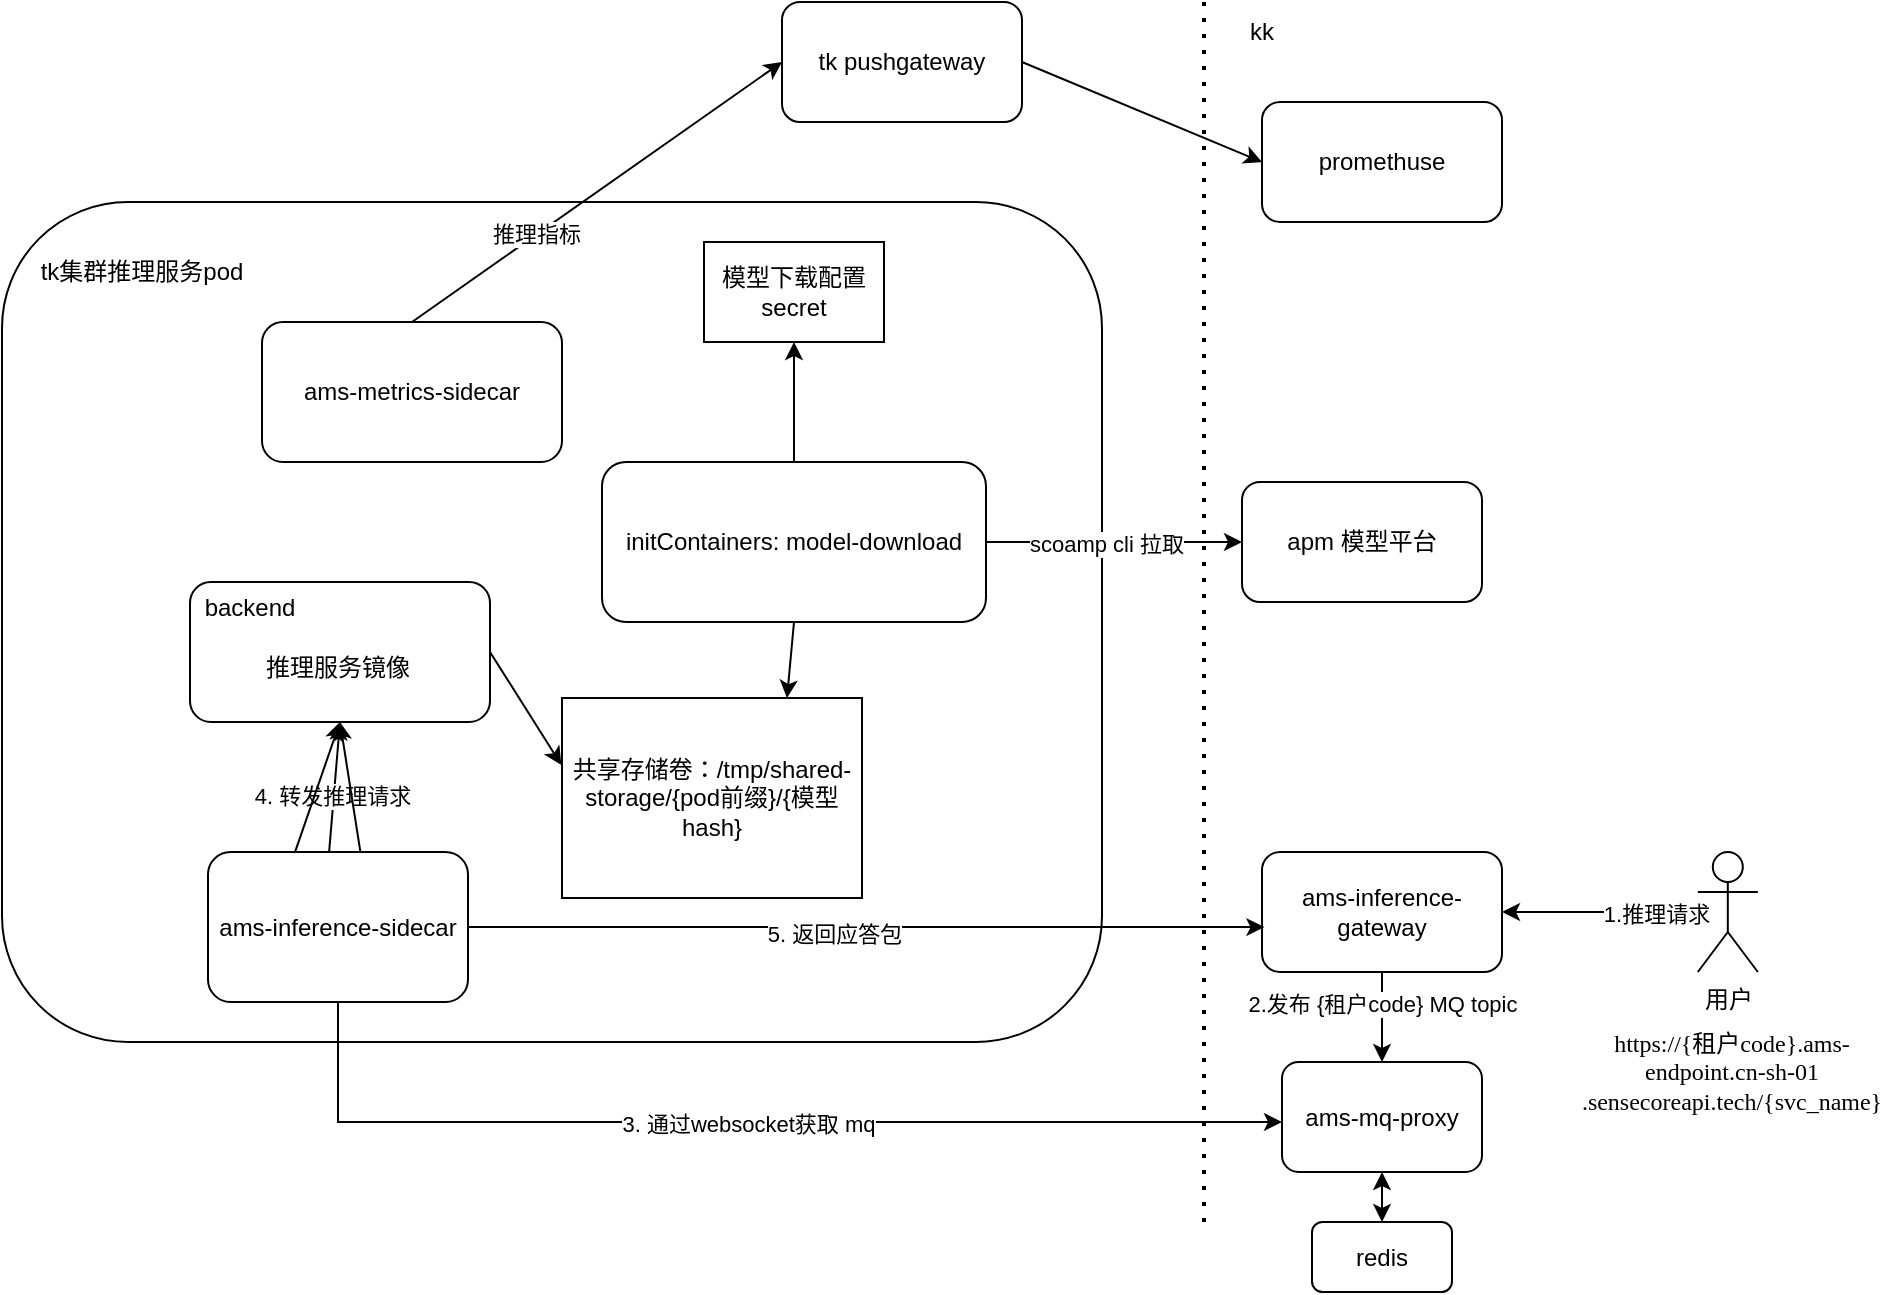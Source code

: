 <mxfile version="22.1.11" type="github">
  <diagram name="第 1 页" id="HNJt-ctz2EsQI-Ii_CAY">
    <mxGraphModel dx="830" dy="1726" grid="1" gridSize="10" guides="1" tooltips="1" connect="1" arrows="1" fold="1" page="1" pageScale="1" pageWidth="827" pageHeight="1169" math="0" shadow="0">
      <root>
        <mxCell id="0" />
        <mxCell id="1" parent="0" />
        <mxCell id="orjeHicMK5c4CxGKX0hl-10" value="" style="rounded=1;whiteSpace=wrap;html=1;" vertex="1" parent="1">
          <mxGeometry x="10" y="60" width="550" height="420" as="geometry" />
        </mxCell>
        <mxCell id="orjeHicMK5c4CxGKX0hl-26" style="edgeStyle=orthogonalEdgeStyle;rounded=0;orthogonalLoop=1;jettySize=auto;html=1;exitX=0.5;exitY=0;exitDx=0;exitDy=0;entryX=0.5;entryY=1;entryDx=0;entryDy=0;" edge="1" parent="1" source="orjeHicMK5c4CxGKX0hl-6" target="orjeHicMK5c4CxGKX0hl-25">
          <mxGeometry relative="1" as="geometry" />
        </mxCell>
        <mxCell id="orjeHicMK5c4CxGKX0hl-6" value="initContainers: model-download" style="rounded=1;whiteSpace=wrap;html=1;" vertex="1" parent="1">
          <mxGeometry x="310" y="190" width="192" height="80" as="geometry" />
        </mxCell>
        <mxCell id="orjeHicMK5c4CxGKX0hl-11" value="ams-metrics-sidecar" style="rounded=1;whiteSpace=wrap;html=1;" vertex="1" parent="1">
          <mxGeometry x="140" y="120" width="150" height="70" as="geometry" />
        </mxCell>
        <mxCell id="orjeHicMK5c4CxGKX0hl-14" value="" style="rounded=1;whiteSpace=wrap;html=1;" vertex="1" parent="1">
          <mxGeometry x="104" y="250" width="150" height="70" as="geometry" />
        </mxCell>
        <mxCell id="orjeHicMK5c4CxGKX0hl-17" value="ams-inference-sidecar" style="rounded=1;whiteSpace=wrap;html=1;" vertex="1" parent="1">
          <mxGeometry x="113" y="385" width="130" height="75" as="geometry" />
        </mxCell>
        <mxCell id="orjeHicMK5c4CxGKX0hl-18" value="tk集群推理服务pod" style="text;html=1;strokeColor=none;fillColor=none;align=center;verticalAlign=middle;whiteSpace=wrap;rounded=0;" vertex="1" parent="1">
          <mxGeometry x="20" y="80" width="120" height="30" as="geometry" />
        </mxCell>
        <mxCell id="orjeHicMK5c4CxGKX0hl-19" value="backend" style="text;html=1;strokeColor=none;fillColor=none;align=center;verticalAlign=middle;whiteSpace=wrap;rounded=0;" vertex="1" parent="1">
          <mxGeometry x="104" y="248" width="60" height="30" as="geometry" />
        </mxCell>
        <mxCell id="orjeHicMK5c4CxGKX0hl-20" value="推理服务镜像" style="text;html=1;strokeColor=none;fillColor=none;align=center;verticalAlign=middle;whiteSpace=wrap;rounded=0;" vertex="1" parent="1">
          <mxGeometry x="138" y="278" width="80" height="30" as="geometry" />
        </mxCell>
        <mxCell id="orjeHicMK5c4CxGKX0hl-21" value="apm 模型平台" style="rounded=1;whiteSpace=wrap;html=1;" vertex="1" parent="1">
          <mxGeometry x="630" y="200" width="120" height="60" as="geometry" />
        </mxCell>
        <mxCell id="orjeHicMK5c4CxGKX0hl-22" value="" style="endArrow=classic;html=1;rounded=0;exitX=1;exitY=0.5;exitDx=0;exitDy=0;entryX=0;entryY=0.5;entryDx=0;entryDy=0;" edge="1" parent="1" source="orjeHicMK5c4CxGKX0hl-6" target="orjeHicMK5c4CxGKX0hl-21">
          <mxGeometry width="50" height="50" relative="1" as="geometry">
            <mxPoint x="482.0" y="220" as="sourcePoint" />
            <mxPoint x="720" y="100" as="targetPoint" />
          </mxGeometry>
        </mxCell>
        <mxCell id="orjeHicMK5c4CxGKX0hl-23" value="scoamp cli 拉取" style="edgeLabel;html=1;align=center;verticalAlign=middle;resizable=0;points=[];" vertex="1" connectable="0" parent="orjeHicMK5c4CxGKX0hl-22">
          <mxGeometry x="-0.07" y="-1" relative="1" as="geometry">
            <mxPoint as="offset" />
          </mxGeometry>
        </mxCell>
        <mxCell id="orjeHicMK5c4CxGKX0hl-24" value="共享存储卷：/tmp/shared-storage/{pod前缀}/{模型hash}" style="rounded=0;whiteSpace=wrap;html=1;" vertex="1" parent="1">
          <mxGeometry x="290" y="308" width="150" height="100" as="geometry" />
        </mxCell>
        <mxCell id="orjeHicMK5c4CxGKX0hl-25" value="模型下载配置secret" style="rounded=0;whiteSpace=wrap;html=1;" vertex="1" parent="1">
          <mxGeometry x="361" y="80" width="90" height="50" as="geometry" />
        </mxCell>
        <mxCell id="orjeHicMK5c4CxGKX0hl-28" value="ams-mq-proxy" style="rounded=1;whiteSpace=wrap;html=1;" vertex="1" parent="1">
          <mxGeometry x="650" y="490" width="100" height="55" as="geometry" />
        </mxCell>
        <mxCell id="orjeHicMK5c4CxGKX0hl-32" value="" style="endArrow=classic;html=1;rounded=0;exitX=0.466;exitY=-0.004;exitDx=0;exitDy=0;exitPerimeter=0;" edge="1" parent="1" source="orjeHicMK5c4CxGKX0hl-17">
          <mxGeometry width="50" height="50" relative="1" as="geometry">
            <mxPoint x="36" y="385" as="sourcePoint" />
            <mxPoint x="179" y="320" as="targetPoint" />
          </mxGeometry>
        </mxCell>
        <mxCell id="orjeHicMK5c4CxGKX0hl-33" value="4. 转发推理请求" style="edgeLabel;html=1;align=center;verticalAlign=middle;resizable=0;points=[];" vertex="1" connectable="0" parent="orjeHicMK5c4CxGKX0hl-32">
          <mxGeometry x="-0.148" y="1" relative="1" as="geometry">
            <mxPoint as="offset" />
          </mxGeometry>
        </mxCell>
        <mxCell id="orjeHicMK5c4CxGKX0hl-35" value="" style="endArrow=classic;html=1;rounded=0;exitX=0.334;exitY=0.004;exitDx=0;exitDy=0;exitPerimeter=0;" edge="1" parent="1" source="orjeHicMK5c4CxGKX0hl-17">
          <mxGeometry width="50" height="50" relative="1" as="geometry">
            <mxPoint x="-184" y="385" as="sourcePoint" />
            <mxPoint x="179" y="320" as="targetPoint" />
          </mxGeometry>
        </mxCell>
        <mxCell id="orjeHicMK5c4CxGKX0hl-36" value="" style="endArrow=classic;html=1;rounded=0;exitX=0.586;exitY=-0.002;exitDx=0;exitDy=0;exitPerimeter=0;entryX=0.5;entryY=1;entryDx=0;entryDy=0;" edge="1" parent="1" source="orjeHicMK5c4CxGKX0hl-17" target="orjeHicMK5c4CxGKX0hl-14">
          <mxGeometry width="50" height="50" relative="1" as="geometry">
            <mxPoint x="-164" y="405" as="sourcePoint" />
            <mxPoint x="180" y="320" as="targetPoint" />
          </mxGeometry>
        </mxCell>
        <mxCell id="orjeHicMK5c4CxGKX0hl-38" value="tk pushgateway" style="rounded=1;whiteSpace=wrap;html=1;" vertex="1" parent="1">
          <mxGeometry x="400" y="-40" width="120" height="60" as="geometry" />
        </mxCell>
        <mxCell id="orjeHicMK5c4CxGKX0hl-39" value="" style="endArrow=classic;html=1;rounded=0;exitX=0.5;exitY=0;exitDx=0;exitDy=0;entryX=0;entryY=0.5;entryDx=0;entryDy=0;" edge="1" parent="1" source="orjeHicMK5c4CxGKX0hl-11" target="orjeHicMK5c4CxGKX0hl-38">
          <mxGeometry width="50" height="50" relative="1" as="geometry">
            <mxPoint x="-90" y="40" as="sourcePoint" />
            <mxPoint x="-40" y="-10" as="targetPoint" />
          </mxGeometry>
        </mxCell>
        <mxCell id="orjeHicMK5c4CxGKX0hl-40" value="推理指标" style="edgeLabel;html=1;align=center;verticalAlign=middle;resizable=0;points=[];" vertex="1" connectable="0" parent="orjeHicMK5c4CxGKX0hl-39">
          <mxGeometry x="-0.327" y="1" relative="1" as="geometry">
            <mxPoint as="offset" />
          </mxGeometry>
        </mxCell>
        <mxCell id="orjeHicMK5c4CxGKX0hl-41" value="" style="endArrow=none;dashed=1;html=1;dashPattern=1 3;strokeWidth=2;rounded=0;" edge="1" parent="1">
          <mxGeometry width="50" height="50" relative="1" as="geometry">
            <mxPoint x="611" y="570" as="sourcePoint" />
            <mxPoint x="611" y="-40" as="targetPoint" />
          </mxGeometry>
        </mxCell>
        <mxCell id="orjeHicMK5c4CxGKX0hl-42" value="kk" style="text;html=1;strokeColor=none;fillColor=none;align=center;verticalAlign=middle;whiteSpace=wrap;rounded=0;" vertex="1" parent="1">
          <mxGeometry x="610" y="-40" width="60" height="30" as="geometry" />
        </mxCell>
        <mxCell id="orjeHicMK5c4CxGKX0hl-44" value="" style="endArrow=classic;html=1;rounded=0;edgeStyle=orthogonalEdgeStyle;" edge="1" parent="1" source="orjeHicMK5c4CxGKX0hl-17" target="orjeHicMK5c4CxGKX0hl-28">
          <mxGeometry width="50" height="50" relative="1" as="geometry">
            <mxPoint x="320" y="580" as="sourcePoint" />
            <mxPoint x="370" y="530" as="targetPoint" />
            <Array as="points">
              <mxPoint x="178" y="520" />
            </Array>
          </mxGeometry>
        </mxCell>
        <mxCell id="orjeHicMK5c4CxGKX0hl-45" value="3. 通过websocket获取 mq" style="edgeLabel;html=1;align=center;verticalAlign=middle;resizable=0;points=[];" vertex="1" connectable="0" parent="orjeHicMK5c4CxGKX0hl-44">
          <mxGeometry x="-0.007" y="-1" relative="1" as="geometry">
            <mxPoint x="1" as="offset" />
          </mxGeometry>
        </mxCell>
        <mxCell id="orjeHicMK5c4CxGKX0hl-46" value="promethuse" style="rounded=1;whiteSpace=wrap;html=1;" vertex="1" parent="1">
          <mxGeometry x="640" y="10" width="120" height="60" as="geometry" />
        </mxCell>
        <mxCell id="orjeHicMK5c4CxGKX0hl-47" value="" style="endArrow=classic;html=1;rounded=0;exitX=1;exitY=0.5;exitDx=0;exitDy=0;entryX=0;entryY=0.5;entryDx=0;entryDy=0;" edge="1" parent="1" source="orjeHicMK5c4CxGKX0hl-38" target="orjeHicMK5c4CxGKX0hl-46">
          <mxGeometry width="50" height="50" relative="1" as="geometry">
            <mxPoint x="620" y="-60" as="sourcePoint" />
            <mxPoint x="670" y="-110" as="targetPoint" />
          </mxGeometry>
        </mxCell>
        <mxCell id="orjeHicMK5c4CxGKX0hl-48" value="ams-inference-gateway" style="rounded=1;whiteSpace=wrap;html=1;" vertex="1" parent="1">
          <mxGeometry x="640" y="385" width="120" height="60" as="geometry" />
        </mxCell>
        <mxCell id="orjeHicMK5c4CxGKX0hl-50" value="" style="endArrow=classic;html=1;rounded=0;exitX=0.5;exitY=1;exitDx=0;exitDy=0;entryX=0.5;entryY=0;entryDx=0;entryDy=0;" edge="1" parent="1" source="orjeHicMK5c4CxGKX0hl-48" target="orjeHicMK5c4CxGKX0hl-28">
          <mxGeometry width="50" height="50" relative="1" as="geometry">
            <mxPoint x="810" y="490" as="sourcePoint" />
            <mxPoint x="860" y="440" as="targetPoint" />
          </mxGeometry>
        </mxCell>
        <mxCell id="orjeHicMK5c4CxGKX0hl-62" value="2.发布 {租户code} MQ topic" style="edgeLabel;html=1;align=center;verticalAlign=middle;resizable=0;points=[];" vertex="1" connectable="0" parent="orjeHicMK5c4CxGKX0hl-50">
          <mxGeometry x="-0.311" relative="1" as="geometry">
            <mxPoint as="offset" />
          </mxGeometry>
        </mxCell>
        <mxCell id="orjeHicMK5c4CxGKX0hl-52" value="" style="endArrow=classic;html=1;rounded=0;exitX=0.5;exitY=1;exitDx=0;exitDy=0;entryX=0.75;entryY=0;entryDx=0;entryDy=0;" edge="1" parent="1" source="orjeHicMK5c4CxGKX0hl-6" target="orjeHicMK5c4CxGKX0hl-24">
          <mxGeometry width="50" height="50" relative="1" as="geometry">
            <mxPoint x="440" y="310" as="sourcePoint" />
            <mxPoint x="490" y="260" as="targetPoint" />
          </mxGeometry>
        </mxCell>
        <mxCell id="orjeHicMK5c4CxGKX0hl-53" value="" style="endArrow=classic;html=1;rounded=0;entryX=-0.002;entryY=0.335;entryDx=0;entryDy=0;entryPerimeter=0;exitX=1;exitY=0.5;exitDx=0;exitDy=0;" edge="1" parent="1" source="orjeHicMK5c4CxGKX0hl-14" target="orjeHicMK5c4CxGKX0hl-24">
          <mxGeometry width="50" height="50" relative="1" as="geometry">
            <mxPoint x="260" y="290" as="sourcePoint" />
            <mxPoint x="300" y="240" as="targetPoint" />
          </mxGeometry>
        </mxCell>
        <mxCell id="orjeHicMK5c4CxGKX0hl-54" value="" style="endArrow=classic;html=1;rounded=0;exitX=1;exitY=0.5;exitDx=0;exitDy=0;entryX=0.01;entryY=0.626;entryDx=0;entryDy=0;entryPerimeter=0;" edge="1" parent="1" source="orjeHicMK5c4CxGKX0hl-17" target="orjeHicMK5c4CxGKX0hl-48">
          <mxGeometry width="50" height="50" relative="1" as="geometry">
            <mxPoint x="300" y="680" as="sourcePoint" />
            <mxPoint x="350" y="630" as="targetPoint" />
          </mxGeometry>
        </mxCell>
        <mxCell id="orjeHicMK5c4CxGKX0hl-63" value="5. 返回应答包" style="edgeLabel;html=1;align=center;verticalAlign=middle;resizable=0;points=[];" vertex="1" connectable="0" parent="orjeHicMK5c4CxGKX0hl-54">
          <mxGeometry x="-0.083" y="-3" relative="1" as="geometry">
            <mxPoint as="offset" />
          </mxGeometry>
        </mxCell>
        <mxCell id="orjeHicMK5c4CxGKX0hl-55" value="redis" style="rounded=1;whiteSpace=wrap;html=1;" vertex="1" parent="1">
          <mxGeometry x="665" y="570" width="70" height="35" as="geometry" />
        </mxCell>
        <mxCell id="orjeHicMK5c4CxGKX0hl-56" value="" style="endArrow=classic;startArrow=classic;html=1;rounded=0;entryX=0.5;entryY=1;entryDx=0;entryDy=0;exitX=0.5;exitY=0;exitDx=0;exitDy=0;" edge="1" parent="1" source="orjeHicMK5c4CxGKX0hl-55" target="orjeHicMK5c4CxGKX0hl-28">
          <mxGeometry width="50" height="50" relative="1" as="geometry">
            <mxPoint x="800" y="660" as="sourcePoint" />
            <mxPoint x="850" y="610" as="targetPoint" />
          </mxGeometry>
        </mxCell>
        <mxCell id="orjeHicMK5c4CxGKX0hl-57" value="用户" style="shape=umlActor;verticalLabelPosition=bottom;verticalAlign=top;html=1;outlineConnect=0;" vertex="1" parent="1">
          <mxGeometry x="857.91" y="385" width="30" height="60" as="geometry" />
        </mxCell>
        <mxCell id="orjeHicMK5c4CxGKX0hl-58" value="" style="endArrow=classic;html=1;rounded=0;entryX=1;entryY=0.5;entryDx=0;entryDy=0;" edge="1" parent="1" source="orjeHicMK5c4CxGKX0hl-57" target="orjeHicMK5c4CxGKX0hl-48">
          <mxGeometry width="50" height="50" relative="1" as="geometry">
            <mxPoint x="830" y="415" as="sourcePoint" />
            <mxPoint x="850" y="520" as="targetPoint" />
          </mxGeometry>
        </mxCell>
        <mxCell id="orjeHicMK5c4CxGKX0hl-59" value="1.推理请求" style="edgeLabel;html=1;align=center;verticalAlign=middle;resizable=0;points=[];" vertex="1" connectable="0" parent="orjeHicMK5c4CxGKX0hl-58">
          <mxGeometry x="-0.207" y="1" relative="1" as="geometry">
            <mxPoint x="18" as="offset" />
          </mxGeometry>
        </mxCell>
        <mxCell id="orjeHicMK5c4CxGKX0hl-61" value="&lt;div&gt;&lt;font face=&quot;Comic Sans MS&quot;&gt;https://{租户code}.ams-endpoint.cn-sh-01&lt;/font&gt;&lt;/div&gt;&lt;div&gt;&lt;font face=&quot;hgvZGUV7pVpP9-FOyaPt&quot;&gt;.sensecoreapi.tech/{svc_name}&lt;/font&gt;&lt;/div&gt;" style="text;html=1;strokeColor=none;fillColor=none;align=center;verticalAlign=middle;whiteSpace=wrap;rounded=0;" vertex="1" parent="1">
          <mxGeometry x="844.91" y="480" width="60" height="30" as="geometry" />
        </mxCell>
      </root>
    </mxGraphModel>
  </diagram>
</mxfile>
